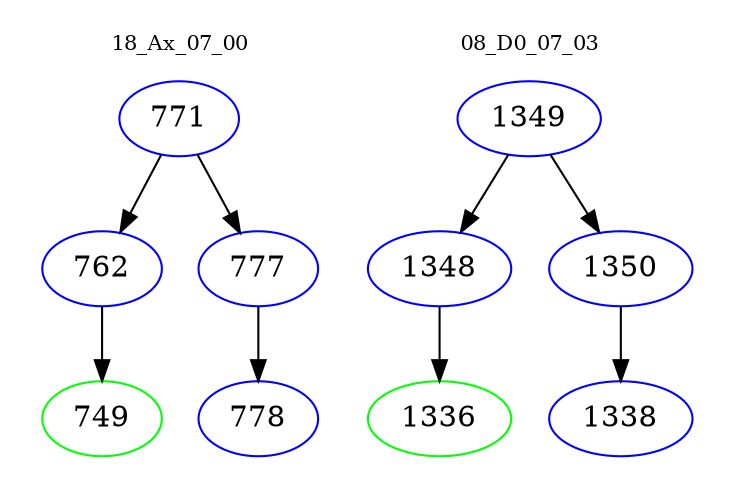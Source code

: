 digraph{
subgraph cluster_0 {
color = white
label = "18_Ax_07_00";
fontsize=10;
T0_771 [label="771", color="blue"]
T0_771 -> T0_762 [color="black"]
T0_762 [label="762", color="blue"]
T0_762 -> T0_749 [color="black"]
T0_749 [label="749", color="green"]
T0_771 -> T0_777 [color="black"]
T0_777 [label="777", color="blue"]
T0_777 -> T0_778 [color="black"]
T0_778 [label="778", color="blue"]
}
subgraph cluster_1 {
color = white
label = "08_D0_07_03";
fontsize=10;
T1_1349 [label="1349", color="blue"]
T1_1349 -> T1_1348 [color="black"]
T1_1348 [label="1348", color="blue"]
T1_1348 -> T1_1336 [color="black"]
T1_1336 [label="1336", color="green"]
T1_1349 -> T1_1350 [color="black"]
T1_1350 [label="1350", color="blue"]
T1_1350 -> T1_1338 [color="black"]
T1_1338 [label="1338", color="blue"]
}
}
